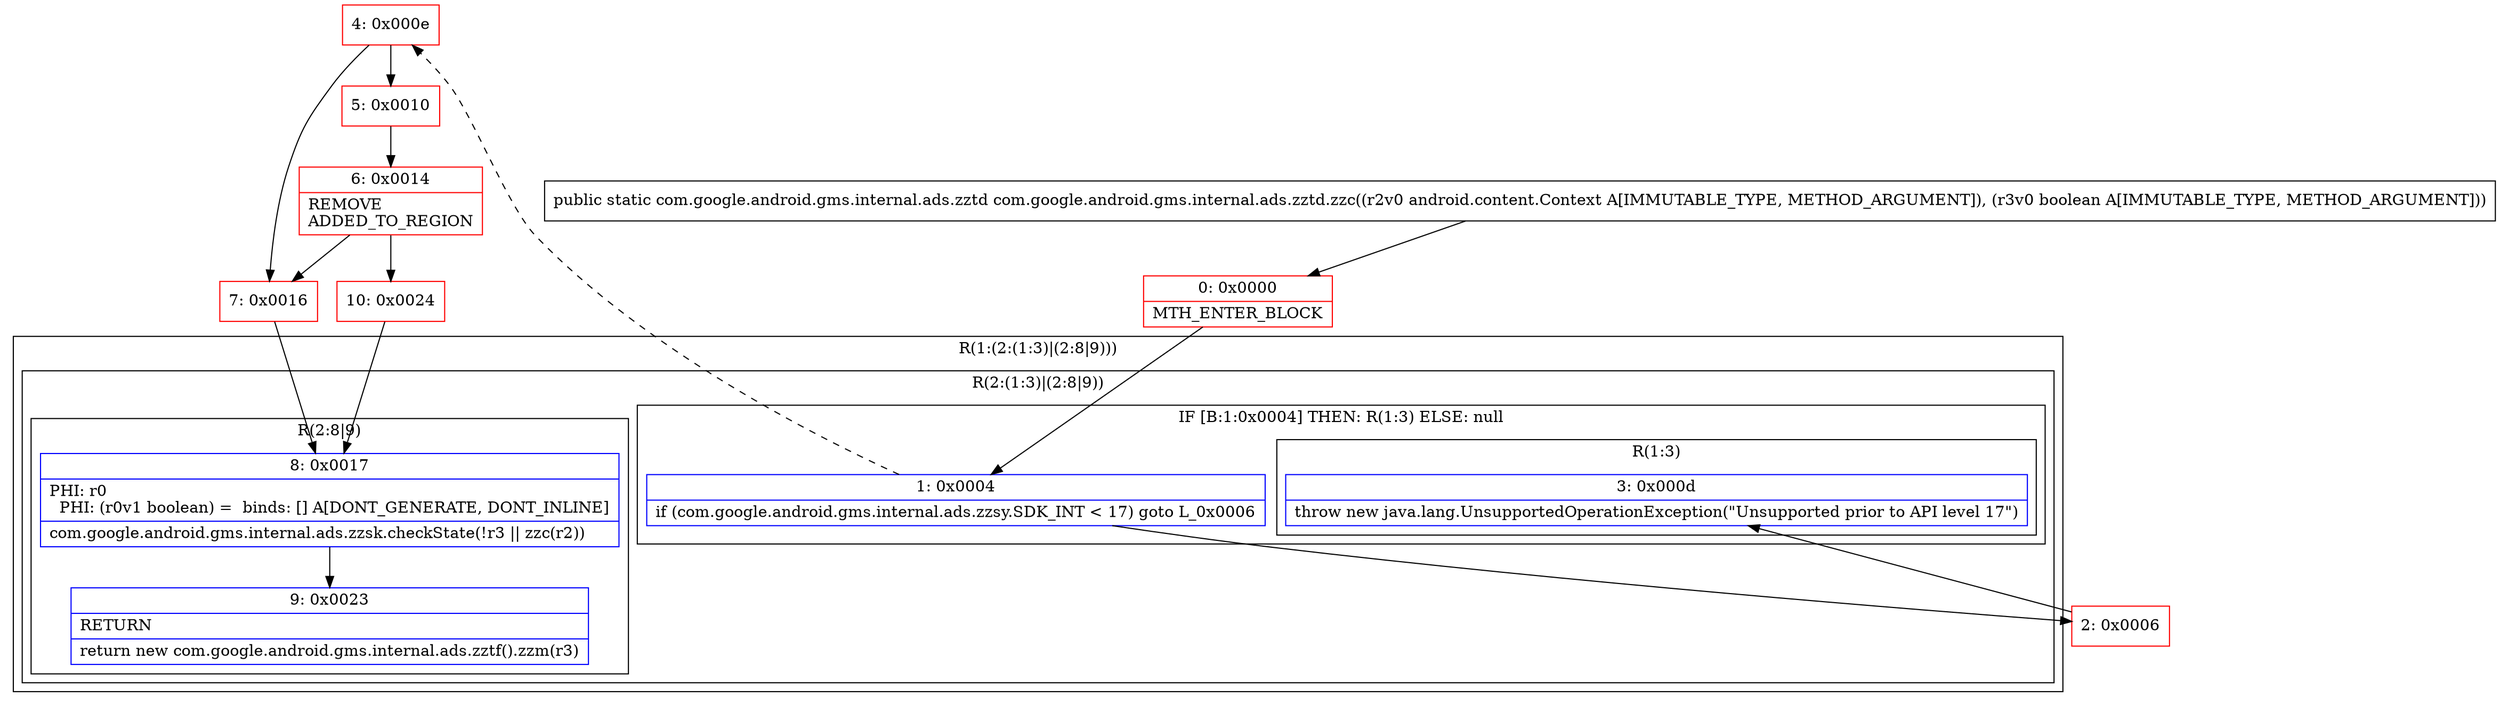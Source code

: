 digraph "CFG forcom.google.android.gms.internal.ads.zztd.zzc(Landroid\/content\/Context;Z)Lcom\/google\/android\/gms\/internal\/ads\/zztd;" {
subgraph cluster_Region_1348642220 {
label = "R(1:(2:(1:3)|(2:8|9)))";
node [shape=record,color=blue];
subgraph cluster_Region_1114835950 {
label = "R(2:(1:3)|(2:8|9))";
node [shape=record,color=blue];
subgraph cluster_IfRegion_538485667 {
label = "IF [B:1:0x0004] THEN: R(1:3) ELSE: null";
node [shape=record,color=blue];
Node_1 [shape=record,label="{1\:\ 0x0004|if (com.google.android.gms.internal.ads.zzsy.SDK_INT \< 17) goto L_0x0006\l}"];
subgraph cluster_Region_25982 {
label = "R(1:3)";
node [shape=record,color=blue];
Node_3 [shape=record,label="{3\:\ 0x000d|throw new java.lang.UnsupportedOperationException(\"Unsupported prior to API level 17\")\l}"];
}
}
subgraph cluster_Region_1158344471 {
label = "R(2:8|9)";
node [shape=record,color=blue];
Node_8 [shape=record,label="{8\:\ 0x0017|PHI: r0 \l  PHI: (r0v1 boolean) =  binds: [] A[DONT_GENERATE, DONT_INLINE]\l|com.google.android.gms.internal.ads.zzsk.checkState(!r3 \|\| zzc(r2))\l}"];
Node_9 [shape=record,label="{9\:\ 0x0023|RETURN\l|return new com.google.android.gms.internal.ads.zztf().zzm(r3)\l}"];
}
}
}
Node_0 [shape=record,color=red,label="{0\:\ 0x0000|MTH_ENTER_BLOCK\l}"];
Node_2 [shape=record,color=red,label="{2\:\ 0x0006}"];
Node_4 [shape=record,color=red,label="{4\:\ 0x000e}"];
Node_5 [shape=record,color=red,label="{5\:\ 0x0010}"];
Node_6 [shape=record,color=red,label="{6\:\ 0x0014|REMOVE\lADDED_TO_REGION\l}"];
Node_7 [shape=record,color=red,label="{7\:\ 0x0016}"];
Node_10 [shape=record,color=red,label="{10\:\ 0x0024}"];
MethodNode[shape=record,label="{public static com.google.android.gms.internal.ads.zztd com.google.android.gms.internal.ads.zztd.zzc((r2v0 android.content.Context A[IMMUTABLE_TYPE, METHOD_ARGUMENT]), (r3v0 boolean A[IMMUTABLE_TYPE, METHOD_ARGUMENT])) }"];
MethodNode -> Node_0;
Node_1 -> Node_2;
Node_1 -> Node_4[style=dashed];
Node_8 -> Node_9;
Node_0 -> Node_1;
Node_2 -> Node_3;
Node_4 -> Node_5;
Node_4 -> Node_7;
Node_5 -> Node_6;
Node_6 -> Node_7;
Node_6 -> Node_10;
Node_7 -> Node_8;
Node_10 -> Node_8;
}

